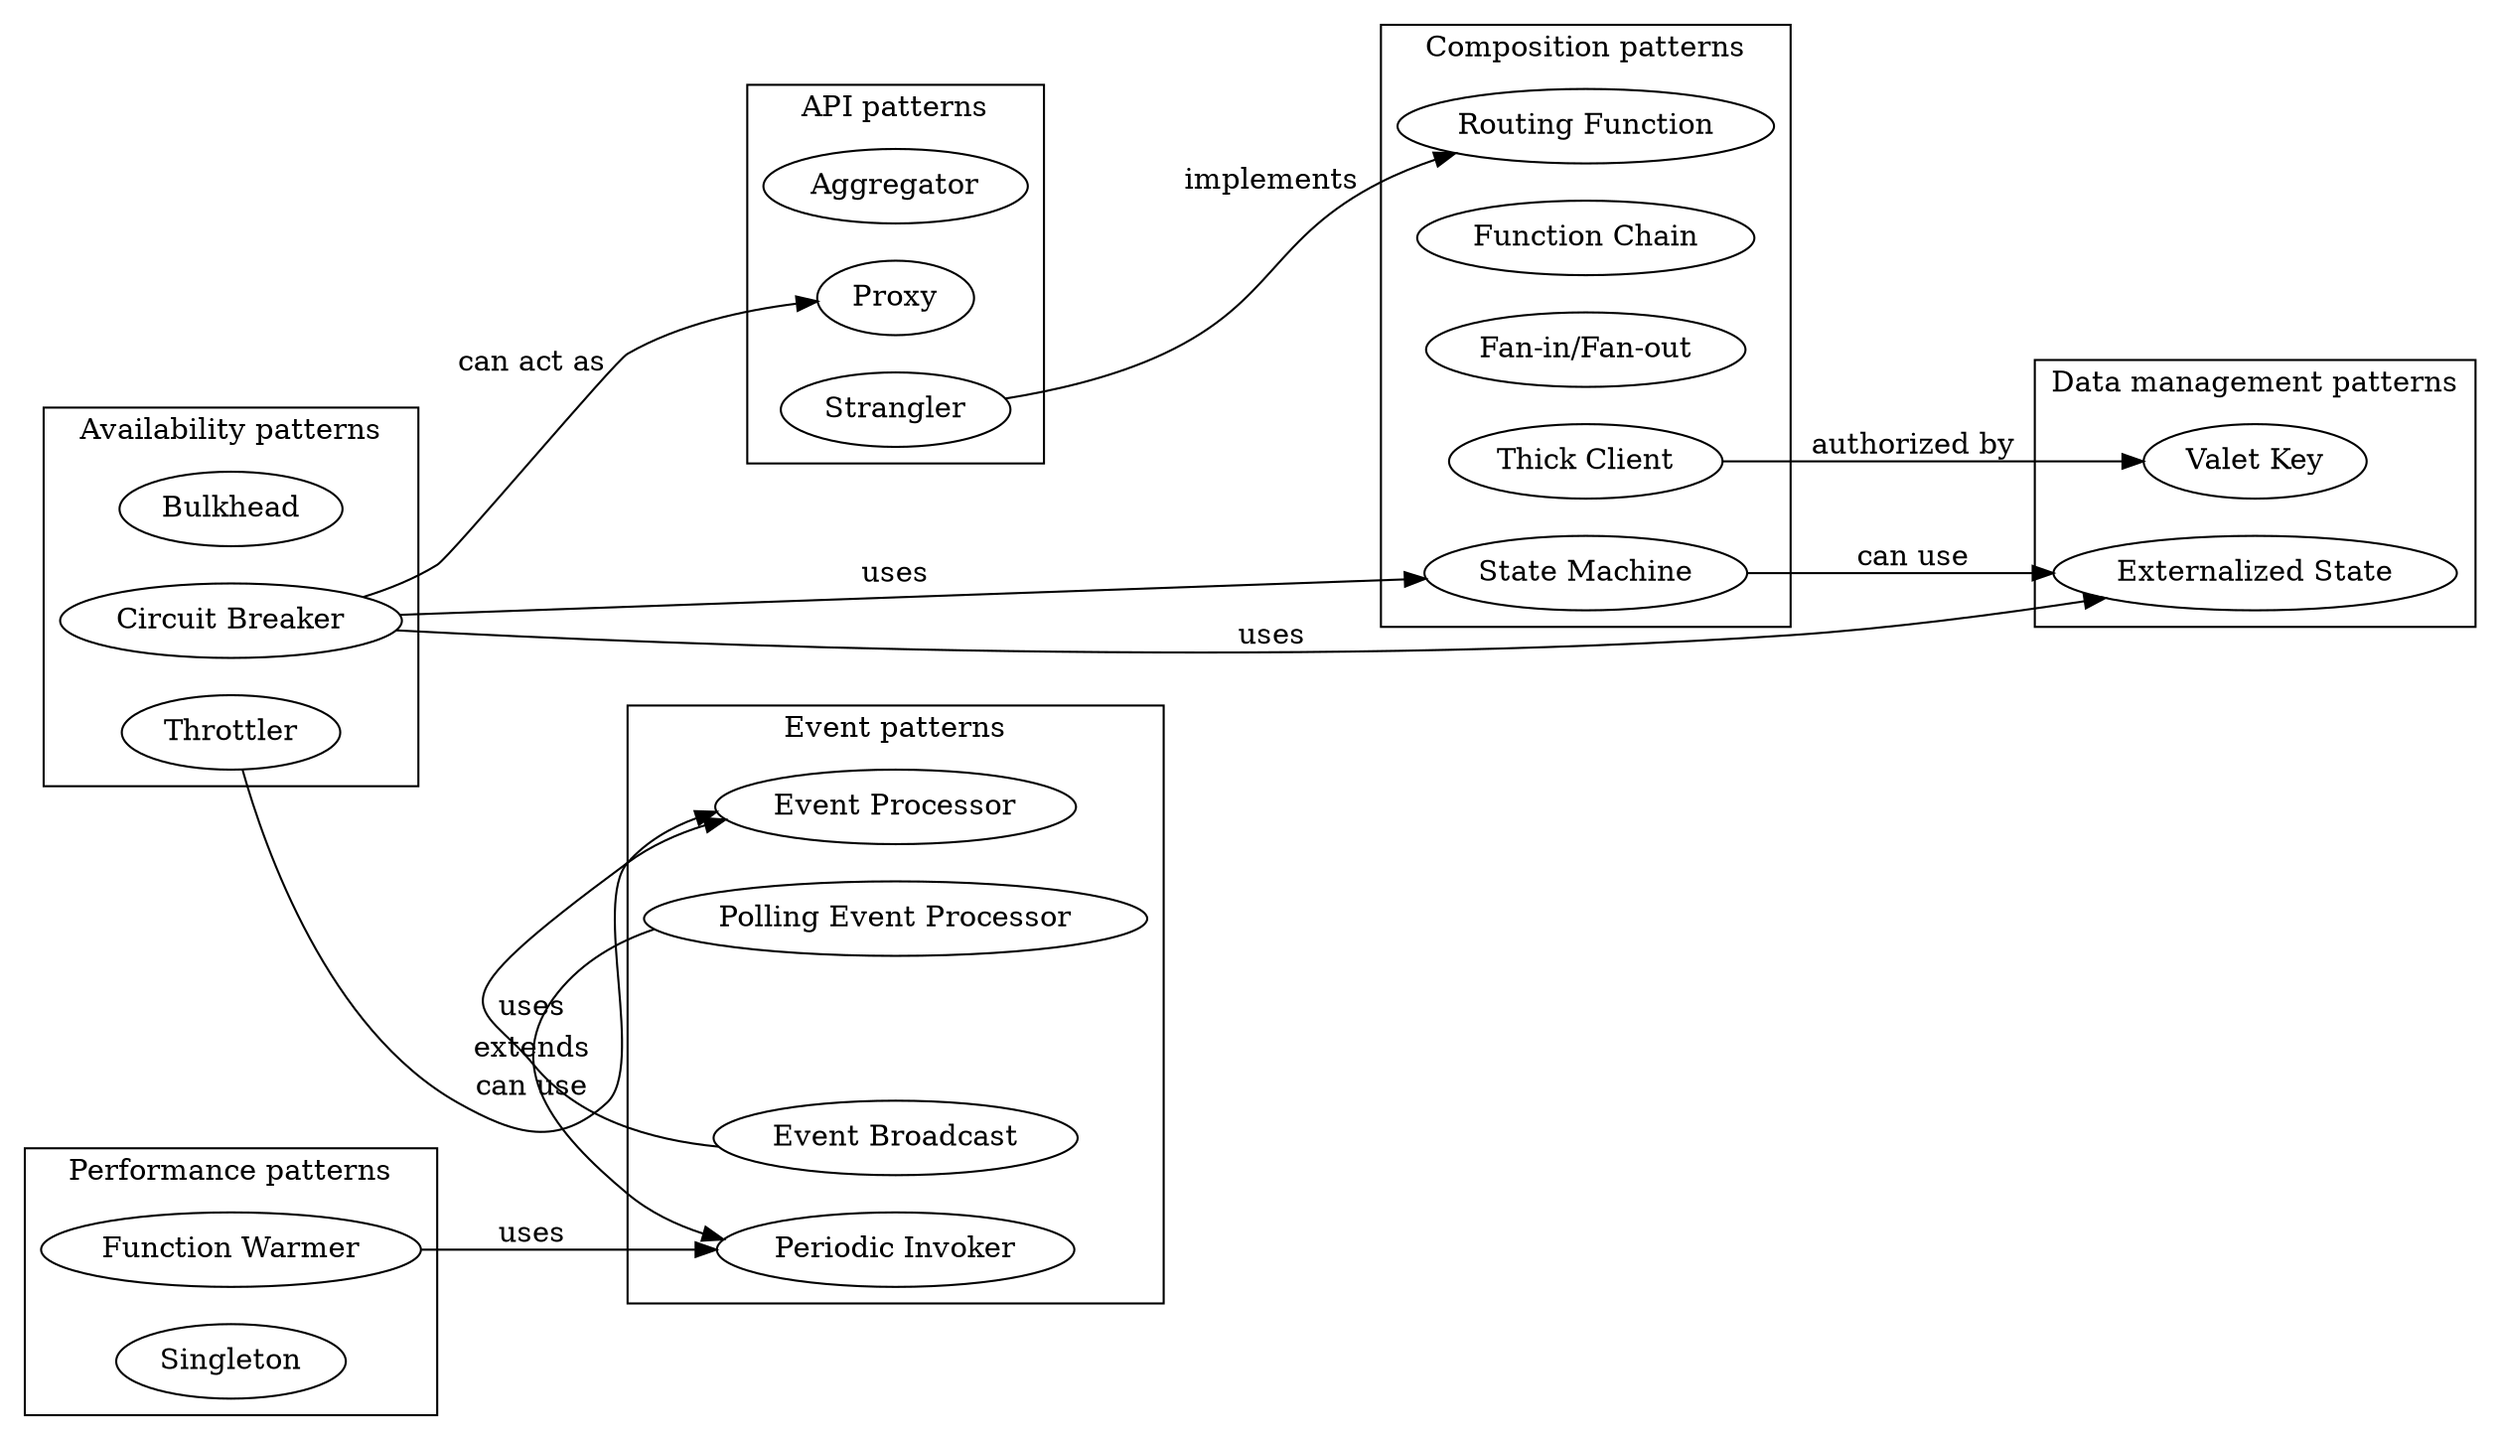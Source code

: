 digraph g{
  rankdir="LR"
  newrank="true"

  subgraph cluster_composition {
    label="Composition patterns"
    rank="same"
    "Routing Function";
    "Function Chain";
    "Fan-in/Fan-out";
    "State Machine";
    "Thick Client";
  }
  "State Machine" -> "Externalized State" [label="can use"];
  "Thick Client" -> "Valet Key" [label="authorized by"];

  subgraph cluster_event {
    label="Event patterns"
    rank="same"
    "Event Processor";
    "Periodic Invoker";
    "Polling Event Processor";
    "Event Broadcast";
  }
  "Polling Event Processor" -> "Periodic Invoker" [label="uses"];
  "Event Broadcast" -> "Event Processor" [label="extends"];

  subgraph cluster_api {
    label="API patterns"
    rank="same"
    "Aggregator";
    "Proxy";
    "Strangler";
  }
  "Strangler" -> "Routing Function" [label="implements"];

  subgraph cluster_data {
    label="Data management patterns"
    rank="same"
    "Externalized State";
    "Valet Key";
  }

  subgraph cluster_performance {
    label="Performance patterns"
    rank="same"
    "Function Warmer";
    "Singleton";
  }
  "Function Warmer" -> "Periodic Invoker" [label="uses"];

  subgraph cluster_availability {
    label="Availability patterns"
    rank="same"
    "Bulkhead";
    "Throttler";
    "Circuit Breaker";
  }
  "Throttler" -> "Event Processor" [label="can use"];
  "Circuit Breaker" -> "State Machine" [label="uses"];
  "Circuit Breaker" -> "Externalized State" [label="uses"];
  "Circuit Breaker" -> "Proxy" [label="can act as"];
}
